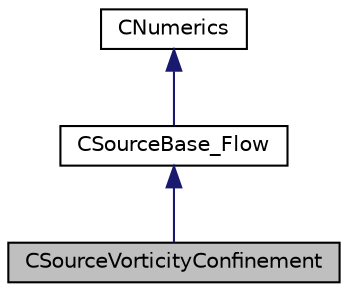 digraph "CSourceVorticityConfinement"
{
 // LATEX_PDF_SIZE
  edge [fontname="Helvetica",fontsize="10",labelfontname="Helvetica",labelfontsize="10"];
  node [fontname="Helvetica",fontsize="10",shape=record];
  Node1 [label="CSourceVorticityConfinement",height=0.2,width=0.4,color="black", fillcolor="grey75", style="filled", fontcolor="black",tooltip="Class for a source term due to vorticity confinement."];
  Node2 -> Node1 [dir="back",color="midnightblue",fontsize="10",style="solid",fontname="Helvetica"];
  Node2 [label="CSourceBase_Flow",height=0.2,width=0.4,color="black", fillcolor="white", style="filled",URL="$classCSourceBase__Flow.html",tooltip="Intermediate source term class to allocate the internally stored residual and Jacobian...."];
  Node3 -> Node2 [dir="back",color="midnightblue",fontsize="10",style="solid",fontname="Helvetica"];
  Node3 [label="CNumerics",height=0.2,width=0.4,color="black", fillcolor="white", style="filled",URL="$classCNumerics.html",tooltip="Class for defining the numerical methods."];
}
